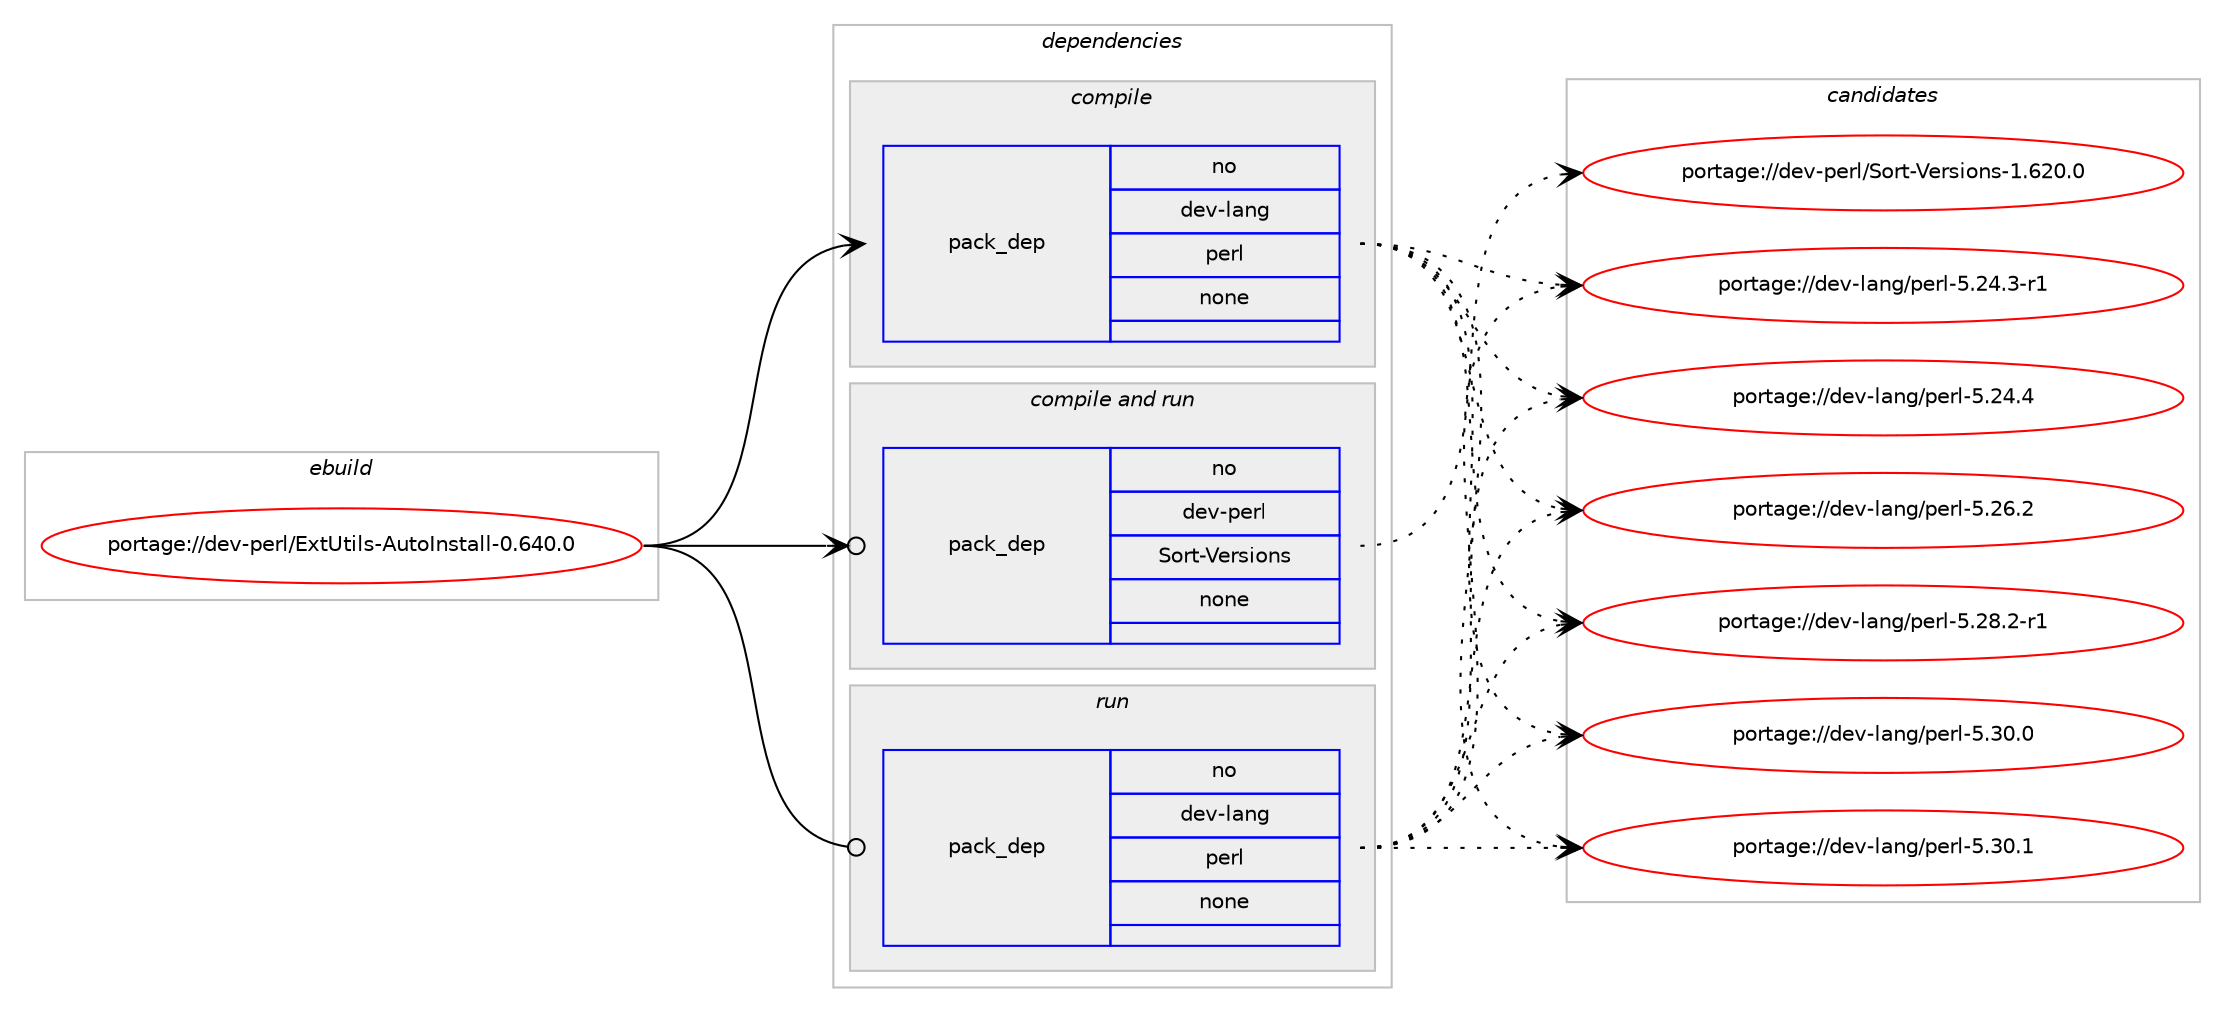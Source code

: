 digraph prolog {

# *************
# Graph options
# *************

newrank=true;
concentrate=true;
compound=true;
graph [rankdir=LR,fontname=Helvetica,fontsize=10,ranksep=1.5];#, ranksep=2.5, nodesep=0.2];
edge  [arrowhead=vee];
node  [fontname=Helvetica,fontsize=10];

# **********
# The ebuild
# **********

subgraph cluster_leftcol {
color=gray;
rank=same;
label=<<i>ebuild</i>>;
id [label="portage://dev-perl/ExtUtils-AutoInstall-0.640.0", color=red, width=4, href="../dev-perl/ExtUtils-AutoInstall-0.640.0.svg"];
}

# ****************
# The dependencies
# ****************

subgraph cluster_midcol {
color=gray;
label=<<i>dependencies</i>>;
subgraph cluster_compile {
fillcolor="#eeeeee";
style=filled;
label=<<i>compile</i>>;
subgraph pack86618 {
dependency112717 [label=<<TABLE BORDER="0" CELLBORDER="1" CELLSPACING="0" CELLPADDING="4" WIDTH="220"><TR><TD ROWSPAN="6" CELLPADDING="30">pack_dep</TD></TR><TR><TD WIDTH="110">no</TD></TR><TR><TD>dev-lang</TD></TR><TR><TD>perl</TD></TR><TR><TD>none</TD></TR><TR><TD></TD></TR></TABLE>>, shape=none, color=blue];
}
id:e -> dependency112717:w [weight=20,style="solid",arrowhead="vee"];
}
subgraph cluster_compileandrun {
fillcolor="#eeeeee";
style=filled;
label=<<i>compile and run</i>>;
subgraph pack86619 {
dependency112718 [label=<<TABLE BORDER="0" CELLBORDER="1" CELLSPACING="0" CELLPADDING="4" WIDTH="220"><TR><TD ROWSPAN="6" CELLPADDING="30">pack_dep</TD></TR><TR><TD WIDTH="110">no</TD></TR><TR><TD>dev-perl</TD></TR><TR><TD>Sort-Versions</TD></TR><TR><TD>none</TD></TR><TR><TD></TD></TR></TABLE>>, shape=none, color=blue];
}
id:e -> dependency112718:w [weight=20,style="solid",arrowhead="odotvee"];
}
subgraph cluster_run {
fillcolor="#eeeeee";
style=filled;
label=<<i>run</i>>;
subgraph pack86620 {
dependency112719 [label=<<TABLE BORDER="0" CELLBORDER="1" CELLSPACING="0" CELLPADDING="4" WIDTH="220"><TR><TD ROWSPAN="6" CELLPADDING="30">pack_dep</TD></TR><TR><TD WIDTH="110">no</TD></TR><TR><TD>dev-lang</TD></TR><TR><TD>perl</TD></TR><TR><TD>none</TD></TR><TR><TD></TD></TR></TABLE>>, shape=none, color=blue];
}
id:e -> dependency112719:w [weight=20,style="solid",arrowhead="odot"];
}
}

# **************
# The candidates
# **************

subgraph cluster_choices {
rank=same;
color=gray;
label=<<i>candidates</i>>;

subgraph choice86618 {
color=black;
nodesep=1;
choiceportage100101118451089711010347112101114108455346505246514511449 [label="portage://dev-lang/perl-5.24.3-r1", color=red, width=4,href="../dev-lang/perl-5.24.3-r1.svg"];
choiceportage10010111845108971101034711210111410845534650524652 [label="portage://dev-lang/perl-5.24.4", color=red, width=4,href="../dev-lang/perl-5.24.4.svg"];
choiceportage10010111845108971101034711210111410845534650544650 [label="portage://dev-lang/perl-5.26.2", color=red, width=4,href="../dev-lang/perl-5.26.2.svg"];
choiceportage100101118451089711010347112101114108455346505646504511449 [label="portage://dev-lang/perl-5.28.2-r1", color=red, width=4,href="../dev-lang/perl-5.28.2-r1.svg"];
choiceportage10010111845108971101034711210111410845534651484648 [label="portage://dev-lang/perl-5.30.0", color=red, width=4,href="../dev-lang/perl-5.30.0.svg"];
choiceportage10010111845108971101034711210111410845534651484649 [label="portage://dev-lang/perl-5.30.1", color=red, width=4,href="../dev-lang/perl-5.30.1.svg"];
dependency112717:e -> choiceportage100101118451089711010347112101114108455346505246514511449:w [style=dotted,weight="100"];
dependency112717:e -> choiceportage10010111845108971101034711210111410845534650524652:w [style=dotted,weight="100"];
dependency112717:e -> choiceportage10010111845108971101034711210111410845534650544650:w [style=dotted,weight="100"];
dependency112717:e -> choiceportage100101118451089711010347112101114108455346505646504511449:w [style=dotted,weight="100"];
dependency112717:e -> choiceportage10010111845108971101034711210111410845534651484648:w [style=dotted,weight="100"];
dependency112717:e -> choiceportage10010111845108971101034711210111410845534651484649:w [style=dotted,weight="100"];
}
subgraph choice86619 {
color=black;
nodesep=1;
choiceportage10010111845112101114108478311111411645861011141151051111101154549465450484648 [label="portage://dev-perl/Sort-Versions-1.620.0", color=red, width=4,href="../dev-perl/Sort-Versions-1.620.0.svg"];
dependency112718:e -> choiceportage10010111845112101114108478311111411645861011141151051111101154549465450484648:w [style=dotted,weight="100"];
}
subgraph choice86620 {
color=black;
nodesep=1;
choiceportage100101118451089711010347112101114108455346505246514511449 [label="portage://dev-lang/perl-5.24.3-r1", color=red, width=4,href="../dev-lang/perl-5.24.3-r1.svg"];
choiceportage10010111845108971101034711210111410845534650524652 [label="portage://dev-lang/perl-5.24.4", color=red, width=4,href="../dev-lang/perl-5.24.4.svg"];
choiceportage10010111845108971101034711210111410845534650544650 [label="portage://dev-lang/perl-5.26.2", color=red, width=4,href="../dev-lang/perl-5.26.2.svg"];
choiceportage100101118451089711010347112101114108455346505646504511449 [label="portage://dev-lang/perl-5.28.2-r1", color=red, width=4,href="../dev-lang/perl-5.28.2-r1.svg"];
choiceportage10010111845108971101034711210111410845534651484648 [label="portage://dev-lang/perl-5.30.0", color=red, width=4,href="../dev-lang/perl-5.30.0.svg"];
choiceportage10010111845108971101034711210111410845534651484649 [label="portage://dev-lang/perl-5.30.1", color=red, width=4,href="../dev-lang/perl-5.30.1.svg"];
dependency112719:e -> choiceportage100101118451089711010347112101114108455346505246514511449:w [style=dotted,weight="100"];
dependency112719:e -> choiceportage10010111845108971101034711210111410845534650524652:w [style=dotted,weight="100"];
dependency112719:e -> choiceportage10010111845108971101034711210111410845534650544650:w [style=dotted,weight="100"];
dependency112719:e -> choiceportage100101118451089711010347112101114108455346505646504511449:w [style=dotted,weight="100"];
dependency112719:e -> choiceportage10010111845108971101034711210111410845534651484648:w [style=dotted,weight="100"];
dependency112719:e -> choiceportage10010111845108971101034711210111410845534651484649:w [style=dotted,weight="100"];
}
}

}
